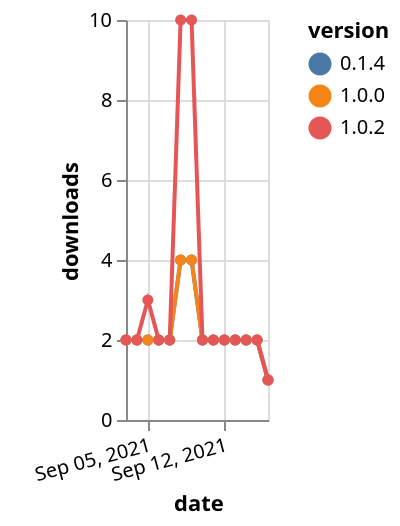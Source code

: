 {"$schema": "https://vega.github.io/schema/vega-lite/v5.json", "description": "A simple bar chart with embedded data.", "data": {"values": [{"date": "2021-09-03", "total": 2327, "delta": 2, "version": "0.1.4"}, {"date": "2021-09-04", "total": 2329, "delta": 2, "version": "0.1.4"}, {"date": "2021-09-05", "total": 2331, "delta": 2, "version": "0.1.4"}, {"date": "2021-09-06", "total": 2333, "delta": 2, "version": "0.1.4"}, {"date": "2021-09-07", "total": 2335, "delta": 2, "version": "0.1.4"}, {"date": "2021-09-08", "total": 2339, "delta": 4, "version": "0.1.4"}, {"date": "2021-09-09", "total": 2343, "delta": 4, "version": "0.1.4"}, {"date": "2021-09-10", "total": 2345, "delta": 2, "version": "0.1.4"}, {"date": "2021-09-11", "total": 2347, "delta": 2, "version": "0.1.4"}, {"date": "2021-09-12", "total": 2349, "delta": 2, "version": "0.1.4"}, {"date": "2021-09-13", "total": 2351, "delta": 2, "version": "0.1.4"}, {"date": "2021-09-14", "total": 2353, "delta": 2, "version": "0.1.4"}, {"date": "2021-09-15", "total": 2355, "delta": 2, "version": "0.1.4"}, {"date": "2021-09-16", "total": 2356, "delta": 1, "version": "0.1.4"}, {"date": "2021-09-03", "total": 2370, "delta": 2, "version": "1.0.0"}, {"date": "2021-09-04", "total": 2372, "delta": 2, "version": "1.0.0"}, {"date": "2021-09-05", "total": 2374, "delta": 2, "version": "1.0.0"}, {"date": "2021-09-06", "total": 2376, "delta": 2, "version": "1.0.0"}, {"date": "2021-09-07", "total": 2378, "delta": 2, "version": "1.0.0"}, {"date": "2021-09-08", "total": 2382, "delta": 4, "version": "1.0.0"}, {"date": "2021-09-09", "total": 2386, "delta": 4, "version": "1.0.0"}, {"date": "2021-09-10", "total": 2388, "delta": 2, "version": "1.0.0"}, {"date": "2021-09-11", "total": 2390, "delta": 2, "version": "1.0.0"}, {"date": "2021-09-12", "total": 2392, "delta": 2, "version": "1.0.0"}, {"date": "2021-09-13", "total": 2394, "delta": 2, "version": "1.0.0"}, {"date": "2021-09-14", "total": 2396, "delta": 2, "version": "1.0.0"}, {"date": "2021-09-15", "total": 2398, "delta": 2, "version": "1.0.0"}, {"date": "2021-09-16", "total": 2399, "delta": 1, "version": "1.0.0"}, {"date": "2021-09-03", "total": 1262, "delta": 2, "version": "1.0.2"}, {"date": "2021-09-04", "total": 1264, "delta": 2, "version": "1.0.2"}, {"date": "2021-09-05", "total": 1267, "delta": 3, "version": "1.0.2"}, {"date": "2021-09-06", "total": 1269, "delta": 2, "version": "1.0.2"}, {"date": "2021-09-07", "total": 1271, "delta": 2, "version": "1.0.2"}, {"date": "2021-09-08", "total": 1281, "delta": 10, "version": "1.0.2"}, {"date": "2021-09-09", "total": 1291, "delta": 10, "version": "1.0.2"}, {"date": "2021-09-10", "total": 1293, "delta": 2, "version": "1.0.2"}, {"date": "2021-09-11", "total": 1295, "delta": 2, "version": "1.0.2"}, {"date": "2021-09-12", "total": 1297, "delta": 2, "version": "1.0.2"}, {"date": "2021-09-13", "total": 1299, "delta": 2, "version": "1.0.2"}, {"date": "2021-09-14", "total": 1301, "delta": 2, "version": "1.0.2"}, {"date": "2021-09-15", "total": 1303, "delta": 2, "version": "1.0.2"}, {"date": "2021-09-16", "total": 1304, "delta": 1, "version": "1.0.2"}]}, "width": "container", "mark": {"type": "line", "point": {"filled": true}}, "encoding": {"x": {"field": "date", "type": "temporal", "timeUnit": "yearmonthdate", "title": "date", "axis": {"labelAngle": -15}}, "y": {"field": "delta", "type": "quantitative", "title": "downloads"}, "color": {"field": "version", "type": "nominal"}, "tooltip": {"field": "delta"}}}